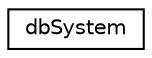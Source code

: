 digraph "Graphical Class Hierarchy"
{
 // INTERACTIVE_SVG=YES
 // LATEX_PDF_SIZE
  edge [fontname="Helvetica",fontsize="10",labelfontname="Helvetica",labelfontsize="10"];
  node [fontname="Helvetica",fontsize="10",shape=record];
  rankdir="LR";
  Node0 [label="dbSystem",height=0.2,width=0.4,color="black", fillcolor="white", style="filled",URL="$classdbSystem.html",tooltip=" "];
}
